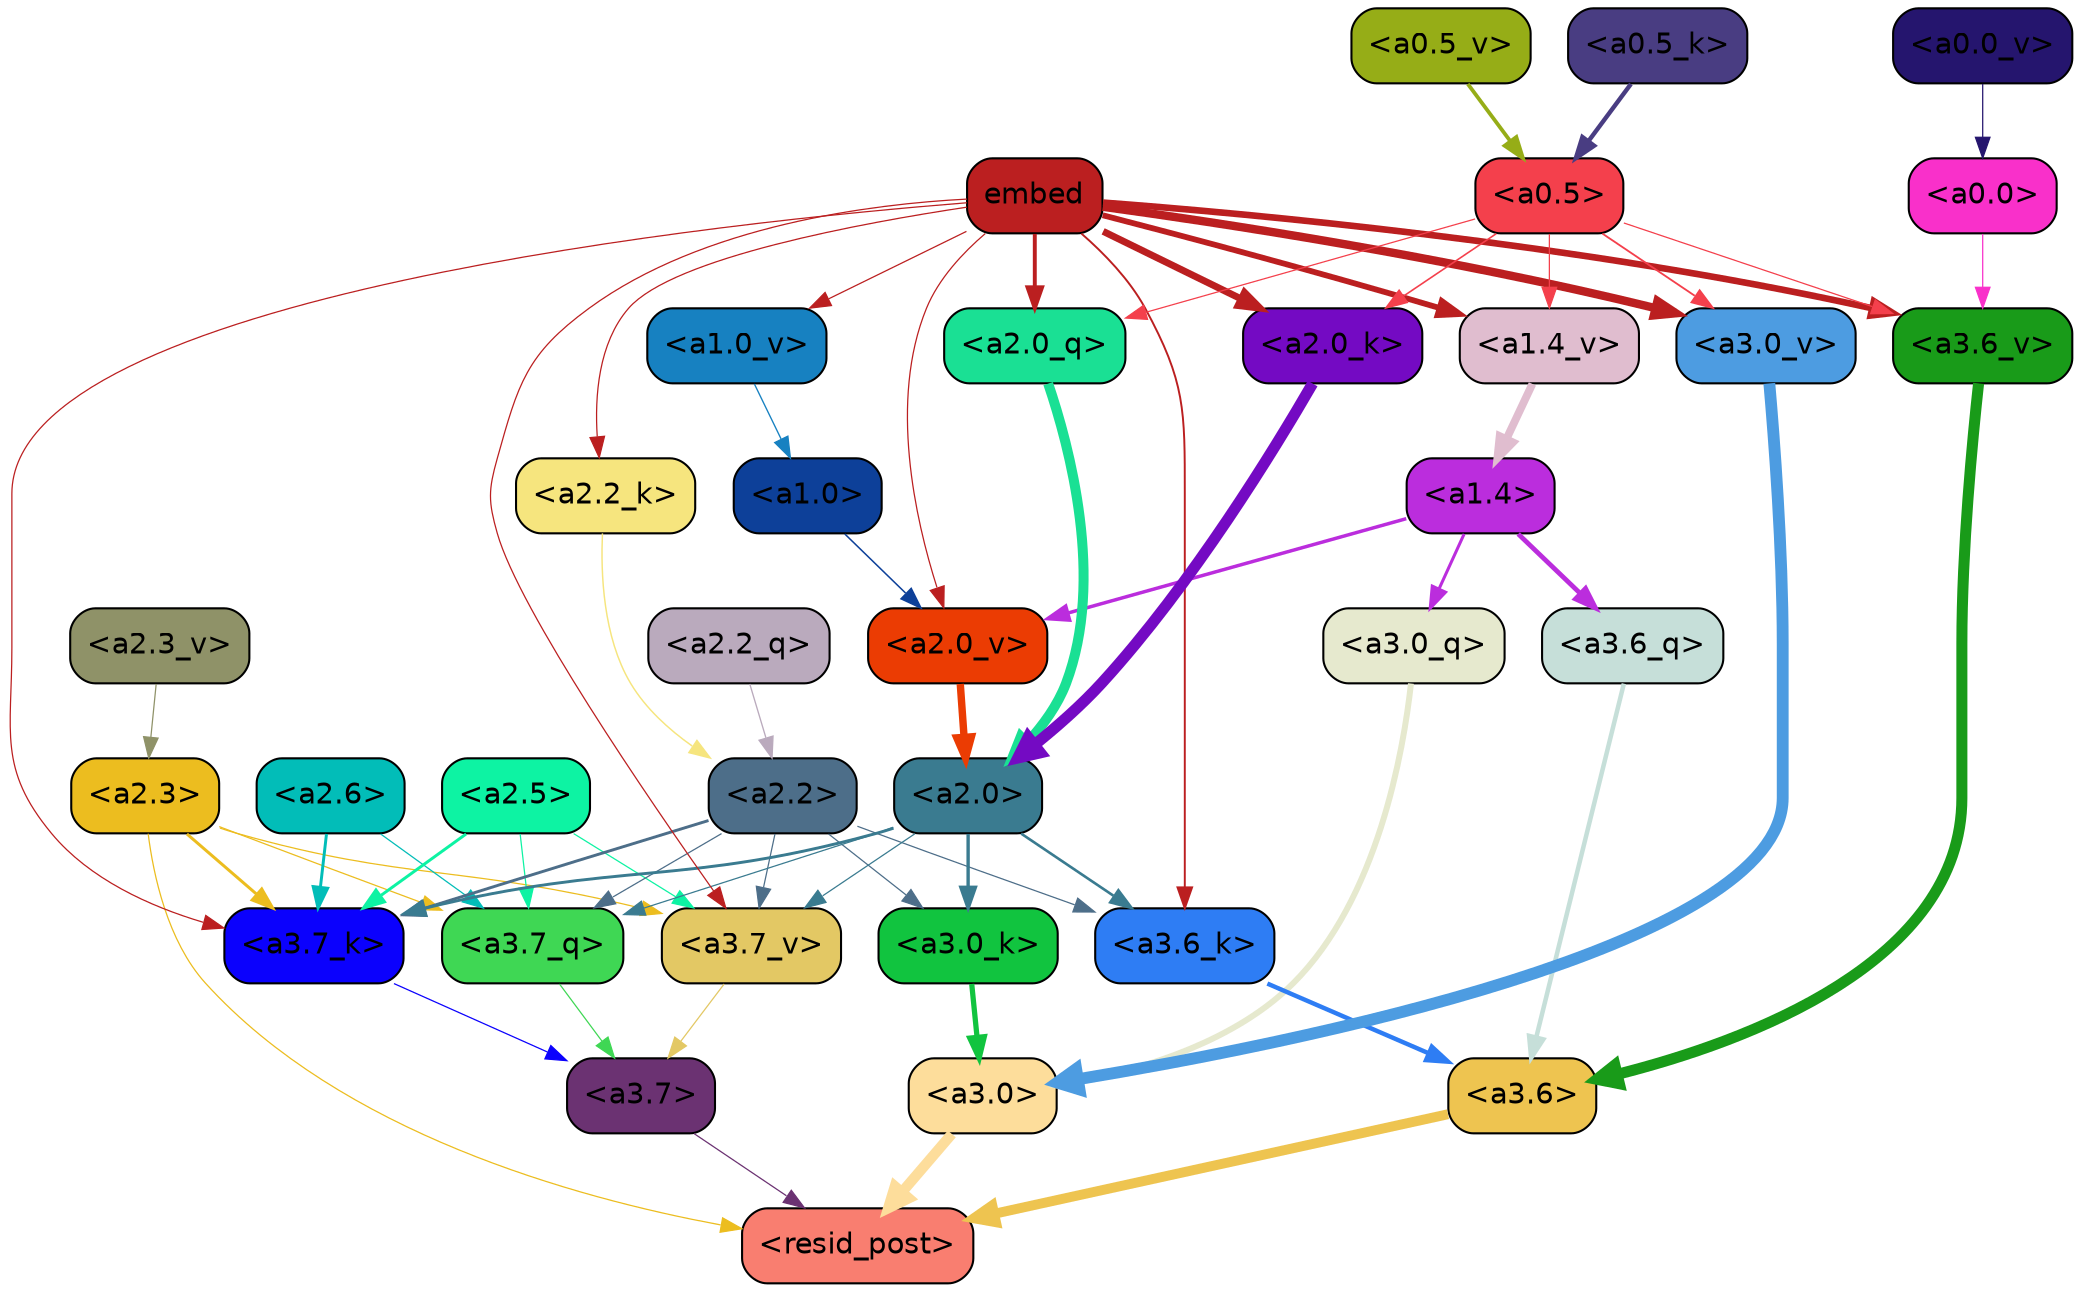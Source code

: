 strict digraph "" {
	graph [bgcolor=transparent,
		layout=dot,
		overlap=false,
		splines=true
	];
	"<a3.7>"	[color=black,
		fillcolor="#6b3272",
		fontname=Helvetica,
		shape=box,
		style="filled, rounded"];
	"<resid_post>"	[color=black,
		fillcolor="#f97e70",
		fontname=Helvetica,
		shape=box,
		style="filled, rounded"];
	"<a3.7>" -> "<resid_post>"	[color="#6b3272",
		penwidth=0.6];
	"<a3.6>"	[color=black,
		fillcolor="#eec450",
		fontname=Helvetica,
		shape=box,
		style="filled, rounded"];
	"<a3.6>" -> "<resid_post>"	[color="#eec450",
		penwidth=4.749041676521301];
	"<a3.0>"	[color=black,
		fillcolor="#fddd9b",
		fontname=Helvetica,
		shape=box,
		style="filled, rounded"];
	"<a3.0>" -> "<resid_post>"	[color="#fddd9b",
		penwidth=5.004215121269226];
	"<a2.3>"	[color=black,
		fillcolor="#ecbd1f",
		fontname=Helvetica,
		shape=box,
		style="filled, rounded"];
	"<a2.3>" -> "<resid_post>"	[color="#ecbd1f",
		penwidth=0.6];
	"<a3.7_q>"	[color=black,
		fillcolor="#3fd754",
		fontname=Helvetica,
		shape=box,
		style="filled, rounded"];
	"<a2.3>" -> "<a3.7_q>"	[color="#ecbd1f",
		penwidth=0.6];
	"<a3.7_k>"	[color=black,
		fillcolor="#0b01fd",
		fontname=Helvetica,
		shape=box,
		style="filled, rounded"];
	"<a2.3>" -> "<a3.7_k>"	[color="#ecbd1f",
		penwidth=1.4391854107379913];
	"<a3.7_v>"	[color=black,
		fillcolor="#e3c864",
		fontname=Helvetica,
		shape=box,
		style="filled, rounded"];
	"<a2.3>" -> "<a3.7_v>"	[color="#ecbd1f",
		penwidth=0.6];
	"<a3.7_q>" -> "<a3.7>"	[color="#3fd754",
		penwidth=0.6];
	"<a3.6_q>"	[color=black,
		fillcolor="#c6dfd9",
		fontname=Helvetica,
		shape=box,
		style="filled, rounded"];
	"<a3.6_q>" -> "<a3.6>"	[color="#c6dfd9",
		penwidth=2.160832464694977];
	"<a3.0_q>"	[color=black,
		fillcolor="#e6e9ce",
		fontname=Helvetica,
		shape=box,
		style="filled, rounded"];
	"<a3.0_q>" -> "<a3.0>"	[color="#e6e9ce",
		penwidth=2.870753765106201];
	"<a3.7_k>" -> "<a3.7>"	[color="#0b01fd",
		penwidth=0.6];
	"<a3.6_k>"	[color=black,
		fillcolor="#2e7df4",
		fontname=Helvetica,
		shape=box,
		style="filled, rounded"];
	"<a3.6_k>" -> "<a3.6>"	[color="#2e7df4",
		penwidth=2.13908451795578];
	"<a3.0_k>"	[color=black,
		fillcolor="#11c43f",
		fontname=Helvetica,
		shape=box,
		style="filled, rounded"];
	"<a3.0_k>" -> "<a3.0>"	[color="#11c43f",
		penwidth=2.520303964614868];
	"<a3.7_v>" -> "<a3.7>"	[color="#e3c864",
		penwidth=0.6];
	"<a3.6_v>"	[color=black,
		fillcolor="#199b19",
		fontname=Helvetica,
		shape=box,
		style="filled, rounded"];
	"<a3.6_v>" -> "<a3.6>"	[color="#199b19",
		penwidth=5.297133803367615];
	"<a3.0_v>"	[color=black,
		fillcolor="#4d9ce1",
		fontname=Helvetica,
		shape=box,
		style="filled, rounded"];
	"<a3.0_v>" -> "<a3.0>"	[color="#4d9ce1",
		penwidth=5.680712580680847];
	"<a2.6>"	[color=black,
		fillcolor="#02bdb8",
		fontname=Helvetica,
		shape=box,
		style="filled, rounded"];
	"<a2.6>" -> "<a3.7_q>"	[color="#02bdb8",
		penwidth=0.6];
	"<a2.6>" -> "<a3.7_k>"	[color="#02bdb8",
		penwidth=1.4180794060230255];
	"<a2.5>"	[color=black,
		fillcolor="#0df3a3",
		fontname=Helvetica,
		shape=box,
		style="filled, rounded"];
	"<a2.5>" -> "<a3.7_q>"	[color="#0df3a3",
		penwidth=0.6];
	"<a2.5>" -> "<a3.7_k>"	[color="#0df3a3",
		penwidth=1.4281435310840607];
	"<a2.5>" -> "<a3.7_v>"	[color="#0df3a3",
		penwidth=0.6];
	"<a2.2>"	[color=black,
		fillcolor="#4d6e89",
		fontname=Helvetica,
		shape=box,
		style="filled, rounded"];
	"<a2.2>" -> "<a3.7_q>"	[color="#4d6e89",
		penwidth=0.6];
	"<a2.2>" -> "<a3.7_k>"	[color="#4d6e89",
		penwidth=1.3982512056827545];
	"<a2.2>" -> "<a3.6_k>"	[color="#4d6e89",
		penwidth=0.6];
	"<a2.2>" -> "<a3.0_k>"	[color="#4d6e89",
		penwidth=0.6];
	"<a2.2>" -> "<a3.7_v>"	[color="#4d6e89",
		penwidth=0.6];
	"<a2.0>"	[color=black,
		fillcolor="#3a7b90",
		fontname=Helvetica,
		shape=box,
		style="filled, rounded"];
	"<a2.0>" -> "<a3.7_q>"	[color="#3a7b90",
		penwidth=0.6];
	"<a2.0>" -> "<a3.7_k>"	[color="#3a7b90",
		penwidth=1.404832512140274];
	"<a2.0>" -> "<a3.6_k>"	[color="#3a7b90",
		penwidth=1.2708758115768433];
	"<a2.0>" -> "<a3.0_k>"	[color="#3a7b90",
		penwidth=1.6207245588302612];
	"<a2.0>" -> "<a3.7_v>"	[color="#3a7b90",
		penwidth=0.6];
	"<a1.4>"	[color=black,
		fillcolor="#bb2ddd",
		fontname=Helvetica,
		shape=box,
		style="filled, rounded"];
	"<a1.4>" -> "<a3.6_q>"	[color="#bb2ddd",
		penwidth=2.289449453353882];
	"<a1.4>" -> "<a3.0_q>"	[color="#bb2ddd",
		penwidth=1.4600623846054077];
	"<a2.0_v>"	[color=black,
		fillcolor="#eb3c03",
		fontname=Helvetica,
		shape=box,
		style="filled, rounded"];
	"<a1.4>" -> "<a2.0_v>"	[color="#bb2ddd",
		penwidth=1.676277220249176];
	embed	[color=black,
		fillcolor="#bb1f20",
		fontname=Helvetica,
		shape=box,
		style="filled, rounded"];
	embed -> "<a3.7_k>"	[color="#bb1f20",
		penwidth=0.6];
	embed -> "<a3.6_k>"	[color="#bb1f20",
		penwidth=0.9291638135910034];
	embed -> "<a3.7_v>"	[color="#bb1f20",
		penwidth=0.6];
	embed -> "<a3.6_v>"	[color="#bb1f20",
		penwidth=3.1808209121227264];
	embed -> "<a3.0_v>"	[color="#bb1f20",
		penwidth=4.036660343408585];
	"<a2.0_q>"	[color=black,
		fillcolor="#1ae094",
		fontname=Helvetica,
		shape=box,
		style="filled, rounded"];
	embed -> "<a2.0_q>"	[color="#bb1f20",
		penwidth=1.8821641206741333];
	"<a2.2_k>"	[color=black,
		fillcolor="#f6e57e",
		fontname=Helvetica,
		shape=box,
		style="filled, rounded"];
	embed -> "<a2.2_k>"	[color="#bb1f20",
		penwidth=0.6];
	"<a2.0_k>"	[color=black,
		fillcolor="#740ac3",
		fontname=Helvetica,
		shape=box,
		style="filled, rounded"];
	embed -> "<a2.0_k>"	[color="#bb1f20",
		penwidth=3.3375256061553955];
	embed -> "<a2.0_v>"	[color="#bb1f20",
		penwidth=0.6];
	"<a1.4_v>"	[color=black,
		fillcolor="#e0bdcf",
		fontname=Helvetica,
		shape=box,
		style="filled, rounded"];
	embed -> "<a1.4_v>"	[color="#bb1f20",
		penwidth=2.7935529947280884];
	"<a1.0_v>"	[color=black,
		fillcolor="#1781c1",
		fontname=Helvetica,
		shape=box,
		style="filled, rounded"];
	embed -> "<a1.0_v>"	[color="#bb1f20",
		penwidth=0.6];
	"<a0.5>"	[color=black,
		fillcolor="#f4404c",
		fontname=Helvetica,
		shape=box,
		style="filled, rounded"];
	"<a0.5>" -> "<a3.6_v>"	[color="#f4404c",
		penwidth=0.6];
	"<a0.5>" -> "<a3.0_v>"	[color="#f4404c",
		penwidth=0.8798569142818451];
	"<a0.5>" -> "<a2.0_q>"	[color="#f4404c",
		penwidth=0.6];
	"<a0.5>" -> "<a2.0_k>"	[color="#f4404c",
		penwidth=0.7782440185546875];
	"<a0.5>" -> "<a1.4_v>"	[color="#f4404c",
		penwidth=0.6];
	"<a0.0>"	[color=black,
		fillcolor="#f930ca",
		fontname=Helvetica,
		shape=box,
		style="filled, rounded"];
	"<a0.0>" -> "<a3.6_v>"	[color="#f930ca",
		penwidth=0.6];
	"<a2.2_q>"	[color=black,
		fillcolor="#baaabd",
		fontname=Helvetica,
		shape=box,
		style="filled, rounded"];
	"<a2.2_q>" -> "<a2.2>"	[color="#baaabd",
		penwidth=0.6392357051372528];
	"<a2.0_q>" -> "<a2.0>"	[color="#1ae094",
		penwidth=4.795779317617416];
	"<a2.2_k>" -> "<a2.2>"	[color="#f6e57e",
		penwidth=0.7060726433992386];
	"<a2.0_k>" -> "<a2.0>"	[color="#740ac3",
		penwidth=5.401692286133766];
	"<a2.3_v>"	[color=black,
		fillcolor="#8f9268",
		fontname=Helvetica,
		shape=box,
		style="filled, rounded"];
	"<a2.3_v>" -> "<a2.3>"	[color="#8f9268",
		penwidth=0.6];
	"<a2.0_v>" -> "<a2.0>"	[color="#eb3c03",
		penwidth=3.56003999710083];
	"<a1.0>"	[color=black,
		fillcolor="#0d4099",
		fontname=Helvetica,
		shape=box,
		style="filled, rounded"];
	"<a1.0>" -> "<a2.0_v>"	[color="#0d4099",
		penwidth=0.7355214953422546];
	"<a1.4_v>" -> "<a1.4>"	[color="#e0bdcf",
		penwidth=3.7673035860061646];
	"<a1.0_v>" -> "<a1.0>"	[color="#1781c1",
		penwidth=0.6493047475814819];
	"<a0.5_k>"	[color=black,
		fillcolor="#493d82",
		fontname=Helvetica,
		shape=box,
		style="filled, rounded"];
	"<a0.5_k>" -> "<a0.5>"	[color="#493d82",
		penwidth=2.1102215051651];
	"<a0.5_v>"	[color=black,
		fillcolor="#96ad17",
		fontname=Helvetica,
		shape=box,
		style="filled, rounded"];
	"<a0.5_v>" -> "<a0.5>"	[color="#96ad17",
		penwidth=1.829363465309143];
	"<a0.0_v>"	[color=black,
		fillcolor="#25156e",
		fontname=Helvetica,
		shape=box,
		style="filled, rounded"];
	"<a0.0_v>" -> "<a0.0>"	[color="#25156e",
		penwidth=0.6];
}
